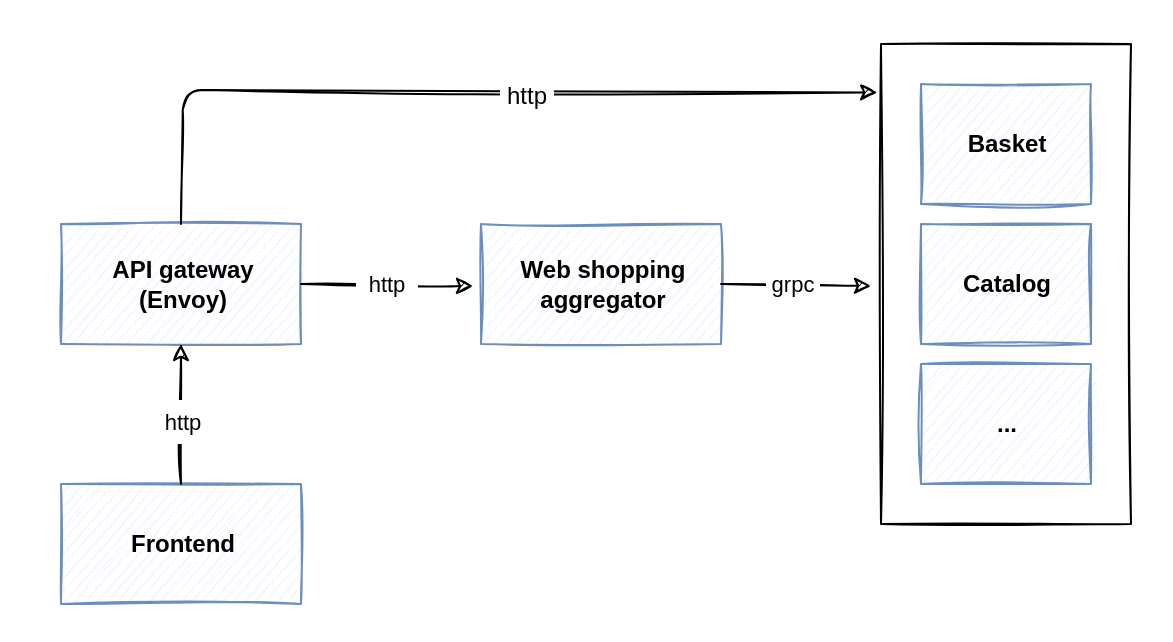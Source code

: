 <mxfile version="13.9.9" type="device"><diagram id="TJvMleiv7mEoQjiIrYUj" name="eshop-on-containers"><mxGraphModel dx="1072" dy="792" grid="1" gridSize="10" guides="1" tooltips="1" connect="1" arrows="1" fold="1" page="1" pageScale="1" pageWidth="850" pageHeight="1100" math="0" shadow="0"><root><mxCell id="k1HPhYnGP6zMIlZcsNsm-0"/><mxCell id="k1HPhYnGP6zMIlZcsNsm-1" parent="k1HPhYnGP6zMIlZcsNsm-0"/><mxCell id="DVCQcvA1pdTmVGeThnL_-0" value="" style="rounded=0;whiteSpace=wrap;html=1;fontSize=13;strokeColor=none;" vertex="1" parent="k1HPhYnGP6zMIlZcsNsm-1"><mxGeometry x="137.5" y="340" width="585" height="320" as="geometry"/></mxCell><mxCell id="DVCQcvA1pdTmVGeThnL_-1" value="" style="rounded=0;whiteSpace=wrap;html=1;sketch=1;" vertex="1" parent="k1HPhYnGP6zMIlZcsNsm-1"><mxGeometry x="577.5" y="362" width="125" height="240" as="geometry"/></mxCell><mxCell id="DVCQcvA1pdTmVGeThnL_-2" value="API gateway&lt;br&gt;(Envoy)" style="html=1;sketch=1;strokeColor=#6c8ebf;fontStyle=1;labelBackgroundColor=none;fillColor=#F0F4FF;" vertex="1" parent="k1HPhYnGP6zMIlZcsNsm-1"><mxGeometry x="167.5" y="452" width="120" height="60" as="geometry"/></mxCell><mxCell id="DVCQcvA1pdTmVGeThnL_-3" value="Basket" style="html=1;sketch=1;strokeColor=#6c8ebf;fontStyle=1;labelBackgroundColor=none;fillColor=#F0F4FF;" vertex="1" parent="k1HPhYnGP6zMIlZcsNsm-1"><mxGeometry x="597.5" y="382" width="85" height="60" as="geometry"/></mxCell><mxCell id="DVCQcvA1pdTmVGeThnL_-4" value="Catalog" style="html=1;sketch=1;strokeColor=#6c8ebf;fontStyle=1;labelBackgroundColor=none;fillColor=#F0F4FF;" vertex="1" parent="k1HPhYnGP6zMIlZcsNsm-1"><mxGeometry x="597.5" y="452" width="85" height="60" as="geometry"/></mxCell><mxCell id="DVCQcvA1pdTmVGeThnL_-5" value="..." style="html=1;sketch=1;strokeColor=#6c8ebf;fontStyle=1;labelBackgroundColor=none;fillColor=#F0F4FF;" vertex="1" parent="k1HPhYnGP6zMIlZcsNsm-1"><mxGeometry x="597.5" y="522" width="85" height="60" as="geometry"/></mxCell><mxCell id="DVCQcvA1pdTmVGeThnL_-6" value="Web shopping &lt;br&gt;aggregator" style="html=1;sketch=1;strokeColor=#6c8ebf;fontStyle=1;labelBackgroundColor=none;fillColor=#F0F4FF;" vertex="1" parent="k1HPhYnGP6zMIlZcsNsm-1"><mxGeometry x="377.5" y="452" width="120" height="60" as="geometry"/></mxCell><mxCell id="DVCQcvA1pdTmVGeThnL_-7" value="Frontend" style="html=1;sketch=1;strokeColor=#6c8ebf;fontStyle=1;labelBackgroundColor=none;fillColor=#F0F4FF;" vertex="1" parent="k1HPhYnGP6zMIlZcsNsm-1"><mxGeometry x="167.5" y="582" width="120" height="60" as="geometry"/></mxCell><mxCell id="DVCQcvA1pdTmVGeThnL_-8" value="" style="endArrow=classic;html=1;exitX=0.5;exitY=0;exitDx=0;exitDy=0;entryX=0.5;entryY=1;entryDx=0;entryDy=0;sketch=1;" edge="1" source="DVCQcvA1pdTmVGeThnL_-7" target="DVCQcvA1pdTmVGeThnL_-2" parent="k1HPhYnGP6zMIlZcsNsm-1"><mxGeometry width="50" height="50" relative="1" as="geometry"><mxPoint x="107.5" y="742" as="sourcePoint"/><mxPoint x="157.5" y="692" as="targetPoint"/></mxGeometry></mxCell><mxCell id="DVCQcvA1pdTmVGeThnL_-9" value="&lt;p style=&quot;line-height: 0%&quot;&gt;http&lt;/p&gt;" style="edgeLabel;html=1;align=center;verticalAlign=middle;resizable=0;points=[];" vertex="1" connectable="0" parent="DVCQcvA1pdTmVGeThnL_-8"><mxGeometry x="-0.067" y="3" relative="1" as="geometry"><mxPoint x="3" as="offset"/></mxGeometry></mxCell><mxCell id="DVCQcvA1pdTmVGeThnL_-16" value="" style="endArrow=classic;html=1;exitX=1;exitY=0.5;exitDx=0;exitDy=0;sketch=1;" edge="1" parent="k1HPhYnGP6zMIlZcsNsm-1" source="DVCQcvA1pdTmVGeThnL_-6"><mxGeometry width="50" height="50" relative="1" as="geometry"><mxPoint x="217.5" y="112" as="sourcePoint"/><mxPoint x="572.5" y="483" as="targetPoint"/></mxGeometry></mxCell><mxCell id="DVCQcvA1pdTmVGeThnL_-17" value="&lt;p style=&quot;line-height: 100%&quot;&gt;&amp;nbsp;grpc&amp;nbsp;&lt;/p&gt;" style="edgeLabel;html=1;align=center;verticalAlign=middle;resizable=0;points=[];" vertex="1" connectable="0" parent="DVCQcvA1pdTmVGeThnL_-16"><mxGeometry x="0.029" y="-1" relative="1" as="geometry"><mxPoint x="-3.34" y="-1.52" as="offset"/></mxGeometry></mxCell><mxCell id="DVCQcvA1pdTmVGeThnL_-18" value="" style="endArrow=classic;html=1;exitX=1;exitY=0.5;exitDx=0;exitDy=0;entryX=-0.033;entryY=0.517;entryDx=0;entryDy=0;sketch=1;entryPerimeter=0;" edge="1" parent="k1HPhYnGP6zMIlZcsNsm-1" source="DVCQcvA1pdTmVGeThnL_-2" target="DVCQcvA1pdTmVGeThnL_-6"><mxGeometry width="50" height="50" relative="1" as="geometry"><mxPoint x="417.5" y="112" as="sourcePoint"/><mxPoint x="337.5" y="112" as="targetPoint"/></mxGeometry></mxCell><mxCell id="DVCQcvA1pdTmVGeThnL_-19" value="&lt;p style=&quot;line-height: 100%&quot;&gt;&amp;nbsp; http&amp;nbsp;&amp;nbsp;&lt;/p&gt;" style="edgeLabel;html=1;align=center;verticalAlign=middle;resizable=0;points=[];" vertex="1" connectable="0" parent="DVCQcvA1pdTmVGeThnL_-18"><mxGeometry x="0.086" y="1" relative="1" as="geometry"><mxPoint x="-4.37" y="0.44" as="offset"/></mxGeometry></mxCell><mxCell id="DVCQcvA1pdTmVGeThnL_-20" value="" style="endArrow=classic;html=1;entryX=-0.015;entryY=0.101;entryDx=0;entryDy=0;exitX=0.5;exitY=0;exitDx=0;exitDy=0;sketch=1;entryPerimeter=0;" edge="1" parent="k1HPhYnGP6zMIlZcsNsm-1" source="DVCQcvA1pdTmVGeThnL_-2" target="DVCQcvA1pdTmVGeThnL_-1"><mxGeometry width="50" height="50" relative="1" as="geometry"><mxPoint x="477.5" y="82" as="sourcePoint"/><mxPoint x="122.5" y="38.08" as="targetPoint"/><Array as="points"><mxPoint x="228.5" y="385"/></Array></mxGeometry></mxCell><mxCell id="DVCQcvA1pdTmVGeThnL_-21" value="&lt;font style=&quot;font-size: 12px ; line-height: 100%&quot;&gt;&amp;nbsp;http&amp;nbsp;&lt;/font&gt;" style="edgeLabel;html=1;align=center;verticalAlign=middle;resizable=0;points=[];" vertex="1" connectable="0" parent="DVCQcvA1pdTmVGeThnL_-20"><mxGeometry x="0.151" y="-2" relative="1" as="geometry"><mxPoint as="offset"/></mxGeometry></mxCell></root></mxGraphModel></diagram></mxfile>